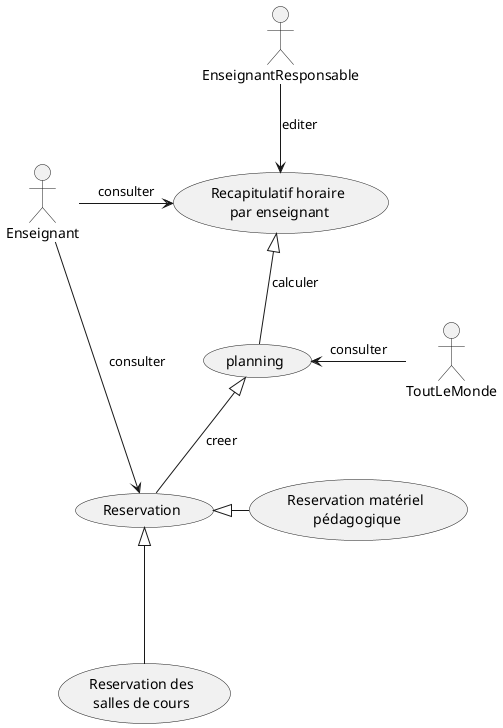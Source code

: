 
@startuml

usecase r as (Reservation)


usecase res as (Reservation des\nsalles de cours)

usecase rem as(Reservation matériel\n pédagogique)

r<|---res
r<|-rem



usecase pla as (planning)


usecase rh as (Recapitulatif horaire\n par enseignant)

pla <- ToutLeMonde  : consulter

pla <|-- r : creer

rh <|-- pla : calculer

Enseignant -> r  : consulter
Enseignant -> rh : consulter

EnseignantResponsable --> rh : editer

@enduml
